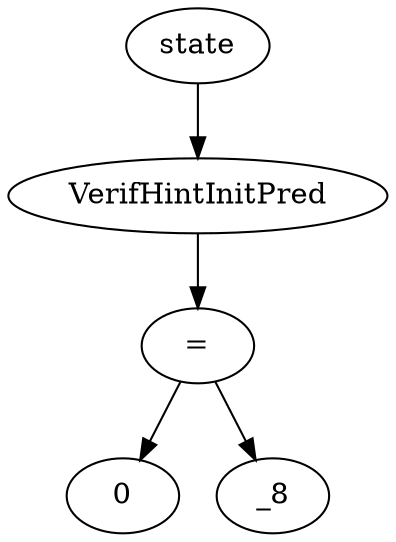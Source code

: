 digraph dag {
0 [label="state"];
1 [label="VerifHintInitPred"];
2 [label="="];
3 [label="0"];
4 [label="_8"];
"0" -> "1"[label=""]
"1" -> "2"[label=""]
"2" -> "4"[label=""]
"2" -> "3"[label=""]
}
